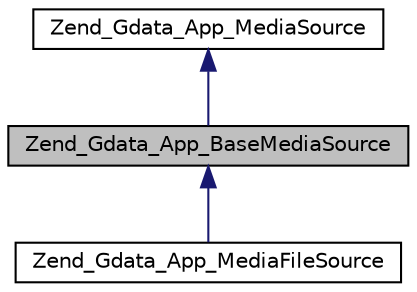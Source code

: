 digraph G
{
  edge [fontname="Helvetica",fontsize="10",labelfontname="Helvetica",labelfontsize="10"];
  node [fontname="Helvetica",fontsize="10",shape=record];
  Node1 [label="Zend_Gdata_App_BaseMediaSource",height=0.2,width=0.4,color="black", fillcolor="grey75", style="filled" fontcolor="black"];
  Node2 -> Node1 [dir="back",color="midnightblue",fontsize="10",style="solid",fontname="Helvetica"];
  Node2 [label="Zend_Gdata_App_MediaSource",height=0.2,width=0.4,color="black", fillcolor="white", style="filled",URL="$interface_zend___gdata___app___media_source.html"];
  Node1 -> Node3 [dir="back",color="midnightblue",fontsize="10",style="solid",fontname="Helvetica"];
  Node3 [label="Zend_Gdata_App_MediaFileSource",height=0.2,width=0.4,color="black", fillcolor="white", style="filled",URL="$class_zend___gdata___app___media_file_source.html"];
}
